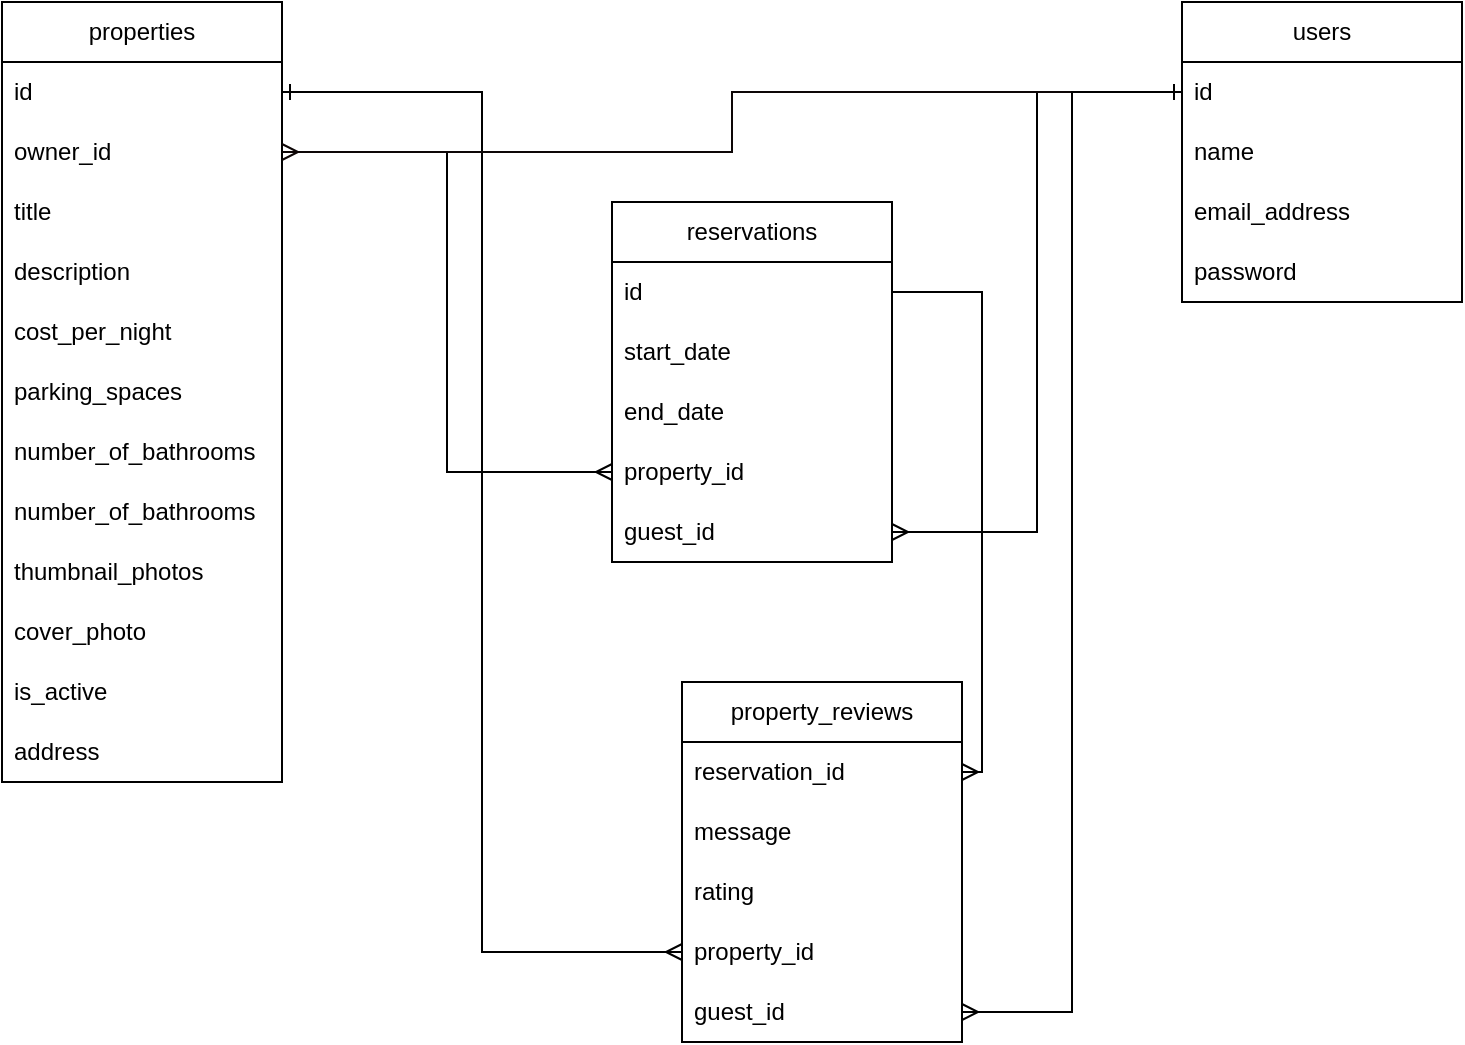 <mxfile version="23.1.5" type="github">
  <diagram name="Page-1" id="RLsFu5_d-NMMQv1i1Ct_">
    <mxGraphModel dx="1562" dy="850" grid="1" gridSize="10" guides="1" tooltips="1" connect="1" arrows="1" fold="1" page="1" pageScale="1" pageWidth="850" pageHeight="1100" math="0" shadow="0">
      <root>
        <mxCell id="0" />
        <mxCell id="1" parent="0" />
        <mxCell id="uvdelSy_M3t0TtKaR3Xe-1" value="users" style="swimlane;fontStyle=0;childLayout=stackLayout;horizontal=1;startSize=30;horizontalStack=0;resizeParent=1;resizeParentMax=0;resizeLast=0;collapsible=1;marginBottom=0;whiteSpace=wrap;html=1;" vertex="1" parent="1">
          <mxGeometry x="640" y="40" width="140" height="150" as="geometry" />
        </mxCell>
        <mxCell id="uvdelSy_M3t0TtKaR3Xe-2" value="id" style="text;strokeColor=none;fillColor=none;align=left;verticalAlign=middle;spacingLeft=4;spacingRight=4;overflow=hidden;points=[[0,0.5],[1,0.5]];portConstraint=eastwest;rotatable=0;whiteSpace=wrap;html=1;" vertex="1" parent="uvdelSy_M3t0TtKaR3Xe-1">
          <mxGeometry y="30" width="140" height="30" as="geometry" />
        </mxCell>
        <mxCell id="uvdelSy_M3t0TtKaR3Xe-3" value="name" style="text;strokeColor=none;fillColor=none;align=left;verticalAlign=middle;spacingLeft=4;spacingRight=4;overflow=hidden;points=[[0,0.5],[1,0.5]];portConstraint=eastwest;rotatable=0;whiteSpace=wrap;html=1;" vertex="1" parent="uvdelSy_M3t0TtKaR3Xe-1">
          <mxGeometry y="60" width="140" height="30" as="geometry" />
        </mxCell>
        <mxCell id="uvdelSy_M3t0TtKaR3Xe-4" value="email_address" style="text;strokeColor=none;fillColor=none;align=left;verticalAlign=middle;spacingLeft=4;spacingRight=4;overflow=hidden;points=[[0,0.5],[1,0.5]];portConstraint=eastwest;rotatable=0;whiteSpace=wrap;html=1;" vertex="1" parent="uvdelSy_M3t0TtKaR3Xe-1">
          <mxGeometry y="90" width="140" height="30" as="geometry" />
        </mxCell>
        <mxCell id="uvdelSy_M3t0TtKaR3Xe-17" value="password" style="text;strokeColor=none;fillColor=none;align=left;verticalAlign=middle;spacingLeft=4;spacingRight=4;overflow=hidden;points=[[0,0.5],[1,0.5]];portConstraint=eastwest;rotatable=0;whiteSpace=wrap;html=1;" vertex="1" parent="uvdelSy_M3t0TtKaR3Xe-1">
          <mxGeometry y="120" width="140" height="30" as="geometry" />
        </mxCell>
        <mxCell id="uvdelSy_M3t0TtKaR3Xe-5" value="properties" style="swimlane;fontStyle=0;childLayout=stackLayout;horizontal=1;startSize=30;horizontalStack=0;resizeParent=1;resizeParentMax=0;resizeLast=0;collapsible=1;marginBottom=0;whiteSpace=wrap;html=1;" vertex="1" parent="1">
          <mxGeometry x="50" y="40" width="140" height="390" as="geometry" />
        </mxCell>
        <mxCell id="uvdelSy_M3t0TtKaR3Xe-6" value="id" style="text;strokeColor=none;fillColor=none;align=left;verticalAlign=middle;spacingLeft=4;spacingRight=4;overflow=hidden;points=[[0,0.5],[1,0.5]];portConstraint=eastwest;rotatable=0;whiteSpace=wrap;html=1;" vertex="1" parent="uvdelSy_M3t0TtKaR3Xe-5">
          <mxGeometry y="30" width="140" height="30" as="geometry" />
        </mxCell>
        <mxCell id="uvdelSy_M3t0TtKaR3Xe-28" value="owner_id" style="text;strokeColor=none;fillColor=none;align=left;verticalAlign=middle;spacingLeft=4;spacingRight=4;overflow=hidden;points=[[0,0.5],[1,0.5]];portConstraint=eastwest;rotatable=0;whiteSpace=wrap;html=1;" vertex="1" parent="uvdelSy_M3t0TtKaR3Xe-5">
          <mxGeometry y="60" width="140" height="30" as="geometry" />
        </mxCell>
        <mxCell id="uvdelSy_M3t0TtKaR3Xe-7" value="title" style="text;strokeColor=none;fillColor=none;align=left;verticalAlign=middle;spacingLeft=4;spacingRight=4;overflow=hidden;points=[[0,0.5],[1,0.5]];portConstraint=eastwest;rotatable=0;whiteSpace=wrap;html=1;" vertex="1" parent="uvdelSy_M3t0TtKaR3Xe-5">
          <mxGeometry y="90" width="140" height="30" as="geometry" />
        </mxCell>
        <mxCell id="uvdelSy_M3t0TtKaR3Xe-8" value="description" style="text;strokeColor=none;fillColor=none;align=left;verticalAlign=middle;spacingLeft=4;spacingRight=4;overflow=hidden;points=[[0,0.5],[1,0.5]];portConstraint=eastwest;rotatable=0;whiteSpace=wrap;html=1;" vertex="1" parent="uvdelSy_M3t0TtKaR3Xe-5">
          <mxGeometry y="120" width="140" height="30" as="geometry" />
        </mxCell>
        <mxCell id="uvdelSy_M3t0TtKaR3Xe-18" value="cost_per_night" style="text;strokeColor=none;fillColor=none;align=left;verticalAlign=middle;spacingLeft=4;spacingRight=4;overflow=hidden;points=[[0,0.5],[1,0.5]];portConstraint=eastwest;rotatable=0;whiteSpace=wrap;html=1;" vertex="1" parent="uvdelSy_M3t0TtKaR3Xe-5">
          <mxGeometry y="150" width="140" height="30" as="geometry" />
        </mxCell>
        <mxCell id="uvdelSy_M3t0TtKaR3Xe-19" value="parking_spaces" style="text;strokeColor=none;fillColor=none;align=left;verticalAlign=middle;spacingLeft=4;spacingRight=4;overflow=hidden;points=[[0,0.5],[1,0.5]];portConstraint=eastwest;rotatable=0;whiteSpace=wrap;html=1;" vertex="1" parent="uvdelSy_M3t0TtKaR3Xe-5">
          <mxGeometry y="180" width="140" height="30" as="geometry" />
        </mxCell>
        <mxCell id="uvdelSy_M3t0TtKaR3Xe-20" value="number_of_bathrooms" style="text;strokeColor=none;fillColor=none;align=left;verticalAlign=middle;spacingLeft=4;spacingRight=4;overflow=hidden;points=[[0,0.5],[1,0.5]];portConstraint=eastwest;rotatable=0;whiteSpace=wrap;html=1;" vertex="1" parent="uvdelSy_M3t0TtKaR3Xe-5">
          <mxGeometry y="210" width="140" height="30" as="geometry" />
        </mxCell>
        <mxCell id="uvdelSy_M3t0TtKaR3Xe-21" value="number_of_bathrooms" style="text;strokeColor=none;fillColor=none;align=left;verticalAlign=middle;spacingLeft=4;spacingRight=4;overflow=hidden;points=[[0,0.5],[1,0.5]];portConstraint=eastwest;rotatable=0;whiteSpace=wrap;html=1;" vertex="1" parent="uvdelSy_M3t0TtKaR3Xe-5">
          <mxGeometry y="240" width="140" height="30" as="geometry" />
        </mxCell>
        <mxCell id="uvdelSy_M3t0TtKaR3Xe-24" value="thumbnail_photos" style="text;strokeColor=none;fillColor=none;align=left;verticalAlign=middle;spacingLeft=4;spacingRight=4;overflow=hidden;points=[[0,0.5],[1,0.5]];portConstraint=eastwest;rotatable=0;whiteSpace=wrap;html=1;" vertex="1" parent="uvdelSy_M3t0TtKaR3Xe-5">
          <mxGeometry y="270" width="140" height="30" as="geometry" />
        </mxCell>
        <mxCell id="uvdelSy_M3t0TtKaR3Xe-25" value="cover_photo" style="text;strokeColor=none;fillColor=none;align=left;verticalAlign=middle;spacingLeft=4;spacingRight=4;overflow=hidden;points=[[0,0.5],[1,0.5]];portConstraint=eastwest;rotatable=0;whiteSpace=wrap;html=1;" vertex="1" parent="uvdelSy_M3t0TtKaR3Xe-5">
          <mxGeometry y="300" width="140" height="30" as="geometry" />
        </mxCell>
        <mxCell id="uvdelSy_M3t0TtKaR3Xe-26" value="is_active" style="text;strokeColor=none;fillColor=none;align=left;verticalAlign=middle;spacingLeft=4;spacingRight=4;overflow=hidden;points=[[0,0.5],[1,0.5]];portConstraint=eastwest;rotatable=0;whiteSpace=wrap;html=1;" vertex="1" parent="uvdelSy_M3t0TtKaR3Xe-5">
          <mxGeometry y="330" width="140" height="30" as="geometry" />
        </mxCell>
        <mxCell id="uvdelSy_M3t0TtKaR3Xe-27" value="address" style="text;strokeColor=none;fillColor=none;align=left;verticalAlign=middle;spacingLeft=4;spacingRight=4;overflow=hidden;points=[[0,0.5],[1,0.5]];portConstraint=eastwest;rotatable=0;whiteSpace=wrap;html=1;" vertex="1" parent="uvdelSy_M3t0TtKaR3Xe-5">
          <mxGeometry y="360" width="140" height="30" as="geometry" />
        </mxCell>
        <mxCell id="uvdelSy_M3t0TtKaR3Xe-9" value="reservations" style="swimlane;fontStyle=0;childLayout=stackLayout;horizontal=1;startSize=30;horizontalStack=0;resizeParent=1;resizeParentMax=0;resizeLast=0;collapsible=1;marginBottom=0;whiteSpace=wrap;html=1;" vertex="1" parent="1">
          <mxGeometry x="355" y="140" width="140" height="180" as="geometry" />
        </mxCell>
        <mxCell id="uvdelSy_M3t0TtKaR3Xe-10" value="id" style="text;strokeColor=none;fillColor=none;align=left;verticalAlign=middle;spacingLeft=4;spacingRight=4;overflow=hidden;points=[[0,0.5],[1,0.5]];portConstraint=eastwest;rotatable=0;whiteSpace=wrap;html=1;" vertex="1" parent="uvdelSy_M3t0TtKaR3Xe-9">
          <mxGeometry y="30" width="140" height="30" as="geometry" />
        </mxCell>
        <mxCell id="uvdelSy_M3t0TtKaR3Xe-11" value="start_date" style="text;strokeColor=none;fillColor=none;align=left;verticalAlign=middle;spacingLeft=4;spacingRight=4;overflow=hidden;points=[[0,0.5],[1,0.5]];portConstraint=eastwest;rotatable=0;whiteSpace=wrap;html=1;" vertex="1" parent="uvdelSy_M3t0TtKaR3Xe-9">
          <mxGeometry y="60" width="140" height="30" as="geometry" />
        </mxCell>
        <mxCell id="uvdelSy_M3t0TtKaR3Xe-12" value="end_date" style="text;strokeColor=none;fillColor=none;align=left;verticalAlign=middle;spacingLeft=4;spacingRight=4;overflow=hidden;points=[[0,0.5],[1,0.5]];portConstraint=eastwest;rotatable=0;whiteSpace=wrap;html=1;" vertex="1" parent="uvdelSy_M3t0TtKaR3Xe-9">
          <mxGeometry y="90" width="140" height="30" as="geometry" />
        </mxCell>
        <mxCell id="uvdelSy_M3t0TtKaR3Xe-29" value="property_id" style="text;strokeColor=none;fillColor=none;align=left;verticalAlign=middle;spacingLeft=4;spacingRight=4;overflow=hidden;points=[[0,0.5],[1,0.5]];portConstraint=eastwest;rotatable=0;whiteSpace=wrap;html=1;" vertex="1" parent="uvdelSy_M3t0TtKaR3Xe-9">
          <mxGeometry y="120" width="140" height="30" as="geometry" />
        </mxCell>
        <mxCell id="uvdelSy_M3t0TtKaR3Xe-57" value="guest_id" style="text;strokeColor=none;fillColor=none;align=left;verticalAlign=middle;spacingLeft=4;spacingRight=4;overflow=hidden;points=[[0,0.5],[1,0.5]];portConstraint=eastwest;rotatable=0;whiteSpace=wrap;html=1;" vertex="1" parent="uvdelSy_M3t0TtKaR3Xe-9">
          <mxGeometry y="150" width="140" height="30" as="geometry" />
        </mxCell>
        <mxCell id="uvdelSy_M3t0TtKaR3Xe-13" value="property_reviews" style="swimlane;fontStyle=0;childLayout=stackLayout;horizontal=1;startSize=30;horizontalStack=0;resizeParent=1;resizeParentMax=0;resizeLast=0;collapsible=1;marginBottom=0;whiteSpace=wrap;html=1;" vertex="1" parent="1">
          <mxGeometry x="390" y="380" width="140" height="180" as="geometry" />
        </mxCell>
        <mxCell id="uvdelSy_M3t0TtKaR3Xe-49" value="reservation_id" style="text;strokeColor=none;fillColor=none;align=left;verticalAlign=middle;spacingLeft=4;spacingRight=4;overflow=hidden;points=[[0,0.5],[1,0.5]];portConstraint=eastwest;rotatable=0;whiteSpace=wrap;html=1;" vertex="1" parent="uvdelSy_M3t0TtKaR3Xe-13">
          <mxGeometry y="30" width="140" height="30" as="geometry" />
        </mxCell>
        <mxCell id="uvdelSy_M3t0TtKaR3Xe-14" value="message" style="text;strokeColor=none;fillColor=none;align=left;verticalAlign=middle;spacingLeft=4;spacingRight=4;overflow=hidden;points=[[0,0.5],[1,0.5]];portConstraint=eastwest;rotatable=0;whiteSpace=wrap;html=1;" vertex="1" parent="uvdelSy_M3t0TtKaR3Xe-13">
          <mxGeometry y="60" width="140" height="30" as="geometry" />
        </mxCell>
        <mxCell id="uvdelSy_M3t0TtKaR3Xe-15" value="rating" style="text;strokeColor=none;fillColor=none;align=left;verticalAlign=middle;spacingLeft=4;spacingRight=4;overflow=hidden;points=[[0,0.5],[1,0.5]];portConstraint=eastwest;rotatable=0;whiteSpace=wrap;html=1;" vertex="1" parent="uvdelSy_M3t0TtKaR3Xe-13">
          <mxGeometry y="90" width="140" height="30" as="geometry" />
        </mxCell>
        <mxCell id="uvdelSy_M3t0TtKaR3Xe-54" value="property_id" style="text;strokeColor=none;fillColor=none;align=left;verticalAlign=middle;spacingLeft=4;spacingRight=4;overflow=hidden;points=[[0,0.5],[1,0.5]];portConstraint=eastwest;rotatable=0;whiteSpace=wrap;html=1;" vertex="1" parent="uvdelSy_M3t0TtKaR3Xe-13">
          <mxGeometry y="120" width="140" height="30" as="geometry" />
        </mxCell>
        <mxCell id="uvdelSy_M3t0TtKaR3Xe-60" value="guest_id" style="text;strokeColor=none;fillColor=none;align=left;verticalAlign=middle;spacingLeft=4;spacingRight=4;overflow=hidden;points=[[0,0.5],[1,0.5]];portConstraint=eastwest;rotatable=0;whiteSpace=wrap;html=1;" vertex="1" parent="uvdelSy_M3t0TtKaR3Xe-13">
          <mxGeometry y="150" width="140" height="30" as="geometry" />
        </mxCell>
        <mxCell id="uvdelSy_M3t0TtKaR3Xe-50" style="edgeStyle=orthogonalEdgeStyle;rounded=0;orthogonalLoop=1;jettySize=auto;html=1;endArrow=ERmany;endFill=0;" edge="1" parent="1" source="uvdelSy_M3t0TtKaR3Xe-10" target="uvdelSy_M3t0TtKaR3Xe-49">
          <mxGeometry relative="1" as="geometry">
            <Array as="points">
              <mxPoint x="540" y="185" />
              <mxPoint x="540" y="425" />
            </Array>
          </mxGeometry>
        </mxCell>
        <mxCell id="uvdelSy_M3t0TtKaR3Xe-53" style="edgeStyle=orthogonalEdgeStyle;rounded=0;orthogonalLoop=1;jettySize=auto;html=1;endArrow=ERmany;endFill=0;" edge="1" parent="1" source="uvdelSy_M3t0TtKaR3Xe-28" target="uvdelSy_M3t0TtKaR3Xe-29">
          <mxGeometry relative="1" as="geometry" />
        </mxCell>
        <mxCell id="uvdelSy_M3t0TtKaR3Xe-56" style="edgeStyle=orthogonalEdgeStyle;rounded=0;orthogonalLoop=1;jettySize=auto;html=1;endArrow=ERmany;endFill=0;startArrow=ERone;startFill=0;" edge="1" parent="1" source="uvdelSy_M3t0TtKaR3Xe-6" target="uvdelSy_M3t0TtKaR3Xe-54">
          <mxGeometry relative="1" as="geometry" />
        </mxCell>
        <mxCell id="uvdelSy_M3t0TtKaR3Xe-58" style="edgeStyle=orthogonalEdgeStyle;rounded=0;orthogonalLoop=1;jettySize=auto;html=1;startArrow=ERmany;startFill=0;endArrow=ERone;endFill=0;" edge="1" parent="1" source="uvdelSy_M3t0TtKaR3Xe-57" target="uvdelSy_M3t0TtKaR3Xe-2">
          <mxGeometry relative="1" as="geometry" />
        </mxCell>
        <mxCell id="uvdelSy_M3t0TtKaR3Xe-59" style="edgeStyle=orthogonalEdgeStyle;rounded=0;orthogonalLoop=1;jettySize=auto;html=1;endArrow=ERmany;endFill=0;fillColor=#f8cecc;strokeColor=#0D0606;" edge="1" parent="1" source="uvdelSy_M3t0TtKaR3Xe-2" target="uvdelSy_M3t0TtKaR3Xe-28">
          <mxGeometry relative="1" as="geometry" />
        </mxCell>
        <mxCell id="uvdelSy_M3t0TtKaR3Xe-61" style="edgeStyle=orthogonalEdgeStyle;rounded=0;orthogonalLoop=1;jettySize=auto;html=1;endArrow=ERmany;endFill=0;startArrow=ERone;startFill=0;" edge="1" parent="1" source="uvdelSy_M3t0TtKaR3Xe-2" target="uvdelSy_M3t0TtKaR3Xe-60">
          <mxGeometry relative="1" as="geometry" />
        </mxCell>
      </root>
    </mxGraphModel>
  </diagram>
</mxfile>
